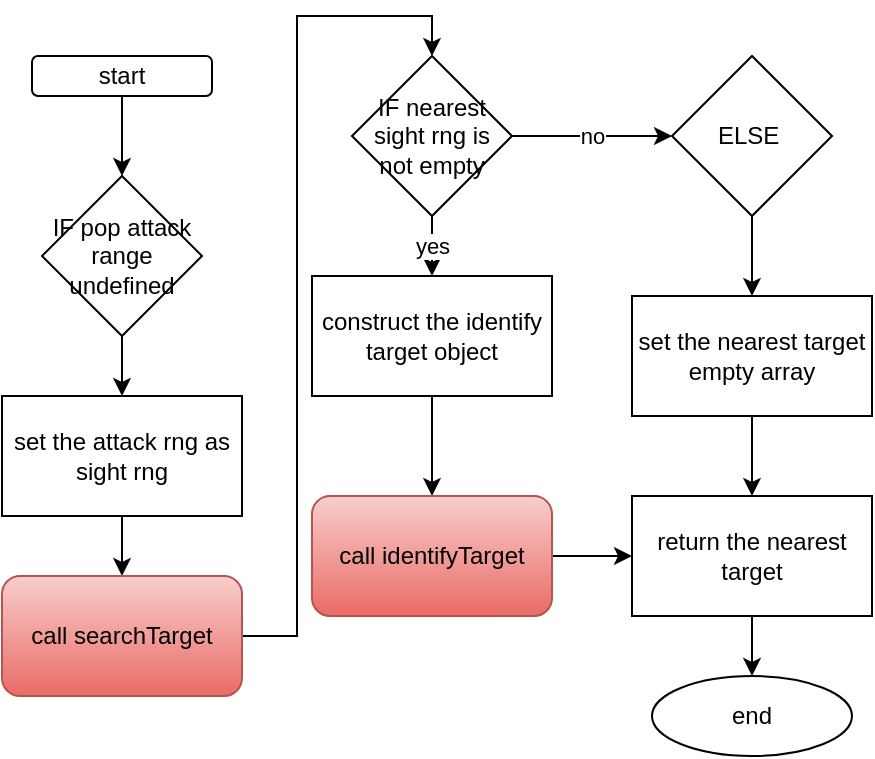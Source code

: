 <mxfile version="17.4.6" type="github">
  <diagram id="8E7PXjpa3VMx8SIQ4ySA" name="Page-1">
    <mxGraphModel dx="1038" dy="579" grid="1" gridSize="10" guides="1" tooltips="1" connect="1" arrows="1" fold="1" page="1" pageScale="1" pageWidth="850" pageHeight="1100" math="0" shadow="0">
      <root>
        <mxCell id="0" />
        <mxCell id="1" parent="0" />
        <mxCell id="KUtPdLYPmxlTnBwOSdaP-3" value="" style="edgeStyle=orthogonalEdgeStyle;rounded=0;orthogonalLoop=1;jettySize=auto;html=1;" edge="1" parent="1" source="KUtPdLYPmxlTnBwOSdaP-1" target="KUtPdLYPmxlTnBwOSdaP-2">
          <mxGeometry relative="1" as="geometry" />
        </mxCell>
        <mxCell id="KUtPdLYPmxlTnBwOSdaP-1" value="start" style="rounded=1;whiteSpace=wrap;html=1;" vertex="1" parent="1">
          <mxGeometry x="80" y="30" width="90" height="20" as="geometry" />
        </mxCell>
        <mxCell id="KUtPdLYPmxlTnBwOSdaP-5" value="" style="edgeStyle=orthogonalEdgeStyle;rounded=0;orthogonalLoop=1;jettySize=auto;html=1;" edge="1" parent="1" source="KUtPdLYPmxlTnBwOSdaP-2" target="KUtPdLYPmxlTnBwOSdaP-4">
          <mxGeometry relative="1" as="geometry" />
        </mxCell>
        <mxCell id="KUtPdLYPmxlTnBwOSdaP-2" value="IF pop attack range undefined" style="rhombus;whiteSpace=wrap;html=1;" vertex="1" parent="1">
          <mxGeometry x="85" y="90" width="80" height="80" as="geometry" />
        </mxCell>
        <mxCell id="KUtPdLYPmxlTnBwOSdaP-7" value="" style="edgeStyle=orthogonalEdgeStyle;rounded=0;orthogonalLoop=1;jettySize=auto;html=1;" edge="1" parent="1" source="KUtPdLYPmxlTnBwOSdaP-4" target="KUtPdLYPmxlTnBwOSdaP-6">
          <mxGeometry relative="1" as="geometry" />
        </mxCell>
        <mxCell id="KUtPdLYPmxlTnBwOSdaP-4" value="set the attack rng as sight rng" style="whiteSpace=wrap;html=1;" vertex="1" parent="1">
          <mxGeometry x="65" y="200" width="120" height="60" as="geometry" />
        </mxCell>
        <mxCell id="KUtPdLYPmxlTnBwOSdaP-9" style="edgeStyle=orthogonalEdgeStyle;rounded=0;orthogonalLoop=1;jettySize=auto;html=1;entryX=0.5;entryY=0;entryDx=0;entryDy=0;" edge="1" parent="1" source="KUtPdLYPmxlTnBwOSdaP-6" target="KUtPdLYPmxlTnBwOSdaP-8">
          <mxGeometry relative="1" as="geometry" />
        </mxCell>
        <mxCell id="KUtPdLYPmxlTnBwOSdaP-6" value="call&amp;nbsp;searchTarget" style="rounded=1;whiteSpace=wrap;html=1;fillColor=#f8cecc;gradientColor=#ea6b66;strokeColor=#b85450;" vertex="1" parent="1">
          <mxGeometry x="65" y="290" width="120" height="60" as="geometry" />
        </mxCell>
        <mxCell id="KUtPdLYPmxlTnBwOSdaP-11" value="yes" style="edgeStyle=orthogonalEdgeStyle;rounded=0;orthogonalLoop=1;jettySize=auto;html=1;" edge="1" parent="1" source="KUtPdLYPmxlTnBwOSdaP-8" target="KUtPdLYPmxlTnBwOSdaP-10">
          <mxGeometry relative="1" as="geometry" />
        </mxCell>
        <mxCell id="KUtPdLYPmxlTnBwOSdaP-15" value="no" style="edgeStyle=orthogonalEdgeStyle;rounded=0;orthogonalLoop=1;jettySize=auto;html=1;" edge="1" parent="1" source="KUtPdLYPmxlTnBwOSdaP-8" target="KUtPdLYPmxlTnBwOSdaP-14">
          <mxGeometry relative="1" as="geometry" />
        </mxCell>
        <mxCell id="KUtPdLYPmxlTnBwOSdaP-8" value="IF nearest sight rng is not empty" style="rhombus;whiteSpace=wrap;html=1;" vertex="1" parent="1">
          <mxGeometry x="240" y="30" width="80" height="80" as="geometry" />
        </mxCell>
        <mxCell id="KUtPdLYPmxlTnBwOSdaP-13" value="" style="edgeStyle=orthogonalEdgeStyle;rounded=0;orthogonalLoop=1;jettySize=auto;html=1;" edge="1" parent="1" source="KUtPdLYPmxlTnBwOSdaP-10" target="KUtPdLYPmxlTnBwOSdaP-12">
          <mxGeometry relative="1" as="geometry" />
        </mxCell>
        <mxCell id="KUtPdLYPmxlTnBwOSdaP-10" value="construct the identify target object" style="whiteSpace=wrap;html=1;" vertex="1" parent="1">
          <mxGeometry x="220" y="140" width="120" height="60" as="geometry" />
        </mxCell>
        <mxCell id="KUtPdLYPmxlTnBwOSdaP-20" value="" style="edgeStyle=orthogonalEdgeStyle;rounded=0;orthogonalLoop=1;jettySize=auto;html=1;" edge="1" parent="1" source="KUtPdLYPmxlTnBwOSdaP-12" target="KUtPdLYPmxlTnBwOSdaP-18">
          <mxGeometry relative="1" as="geometry" />
        </mxCell>
        <mxCell id="KUtPdLYPmxlTnBwOSdaP-12" value="call&amp;nbsp;identifyTarget" style="rounded=1;whiteSpace=wrap;html=1;fillColor=#f8cecc;gradientColor=#ea6b66;strokeColor=#b85450;" vertex="1" parent="1">
          <mxGeometry x="220" y="250" width="120" height="60" as="geometry" />
        </mxCell>
        <mxCell id="KUtPdLYPmxlTnBwOSdaP-17" value="" style="edgeStyle=orthogonalEdgeStyle;rounded=0;orthogonalLoop=1;jettySize=auto;html=1;" edge="1" parent="1" source="KUtPdLYPmxlTnBwOSdaP-14" target="KUtPdLYPmxlTnBwOSdaP-16">
          <mxGeometry relative="1" as="geometry" />
        </mxCell>
        <mxCell id="KUtPdLYPmxlTnBwOSdaP-14" value="ELSE&amp;nbsp;" style="rhombus;whiteSpace=wrap;html=1;" vertex="1" parent="1">
          <mxGeometry x="400" y="30" width="80" height="80" as="geometry" />
        </mxCell>
        <mxCell id="KUtPdLYPmxlTnBwOSdaP-19" value="" style="edgeStyle=orthogonalEdgeStyle;rounded=0;orthogonalLoop=1;jettySize=auto;html=1;" edge="1" parent="1" source="KUtPdLYPmxlTnBwOSdaP-16" target="KUtPdLYPmxlTnBwOSdaP-18">
          <mxGeometry relative="1" as="geometry" />
        </mxCell>
        <mxCell id="KUtPdLYPmxlTnBwOSdaP-16" value="set the nearest target empty array" style="whiteSpace=wrap;html=1;" vertex="1" parent="1">
          <mxGeometry x="380" y="150" width="120" height="60" as="geometry" />
        </mxCell>
        <mxCell id="KUtPdLYPmxlTnBwOSdaP-22" value="" style="edgeStyle=orthogonalEdgeStyle;rounded=0;orthogonalLoop=1;jettySize=auto;html=1;" edge="1" parent="1" source="KUtPdLYPmxlTnBwOSdaP-18" target="KUtPdLYPmxlTnBwOSdaP-21">
          <mxGeometry relative="1" as="geometry" />
        </mxCell>
        <mxCell id="KUtPdLYPmxlTnBwOSdaP-18" value="return the nearest target" style="whiteSpace=wrap;html=1;" vertex="1" parent="1">
          <mxGeometry x="380" y="250" width="120" height="60" as="geometry" />
        </mxCell>
        <mxCell id="KUtPdLYPmxlTnBwOSdaP-21" value="end" style="ellipse;whiteSpace=wrap;html=1;" vertex="1" parent="1">
          <mxGeometry x="390" y="340" width="100" height="40" as="geometry" />
        </mxCell>
      </root>
    </mxGraphModel>
  </diagram>
</mxfile>
